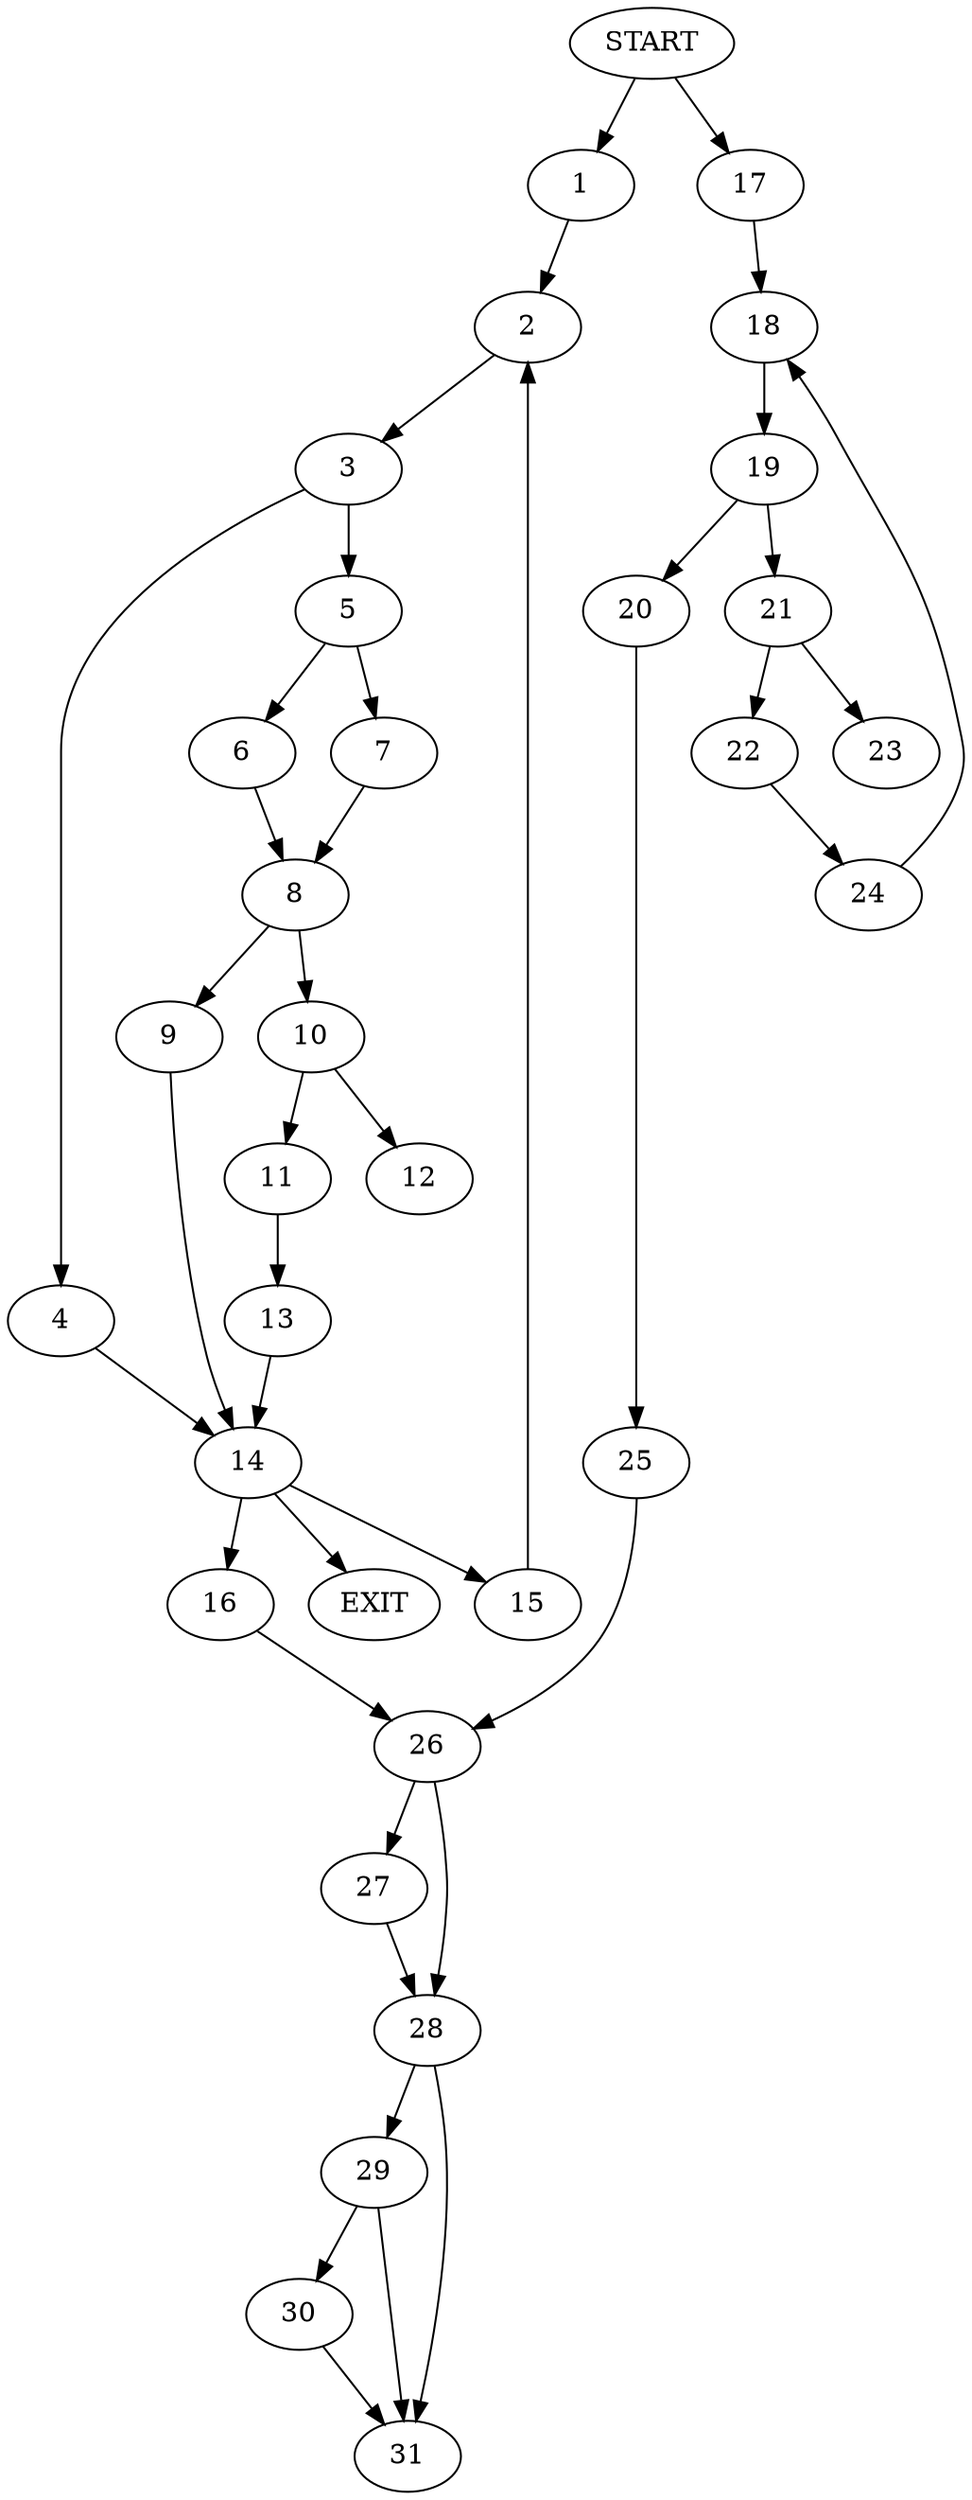digraph { 
0 [label="START"];
1;
2;
3;
4;
5;
6;
7;
8;
9;
10;
11;
12;
13;
14;
15;
16;
17;
18;
19;
20;
21;
22;
23;
24;
25;
26;
27;
28;
29;
30;
31;
32[label="EXIT"];
0 -> 1;
0 -> 17;
1 -> 2;
2 -> 3;
3 -> 4;
3 -> 5;
4 -> 14;
5 -> 6;
5 -> 7;
6 -> 8;
7 -> 8;
8 -> 9;
8 -> 10;
9 -> 14;
10 -> 11;
10 -> 12;
11 -> 13;
13 -> 14;
14 -> 32;
14 -> 15;
14:s2 -> 16;
15 -> 2;
16 -> 26;
17 -> 18;
18 -> 19;
19 -> 20;
19 -> 21;
20 -> 25;
21 -> 22;
21 -> 23;
22 -> 24;
24 -> 18;
25 -> 26;
26 -> 27;
26 -> 28;
27 -> 28;
28 -> 29;
28 -> 31;
29 -> 30;
29 -> 31;
30 -> 31;
}
